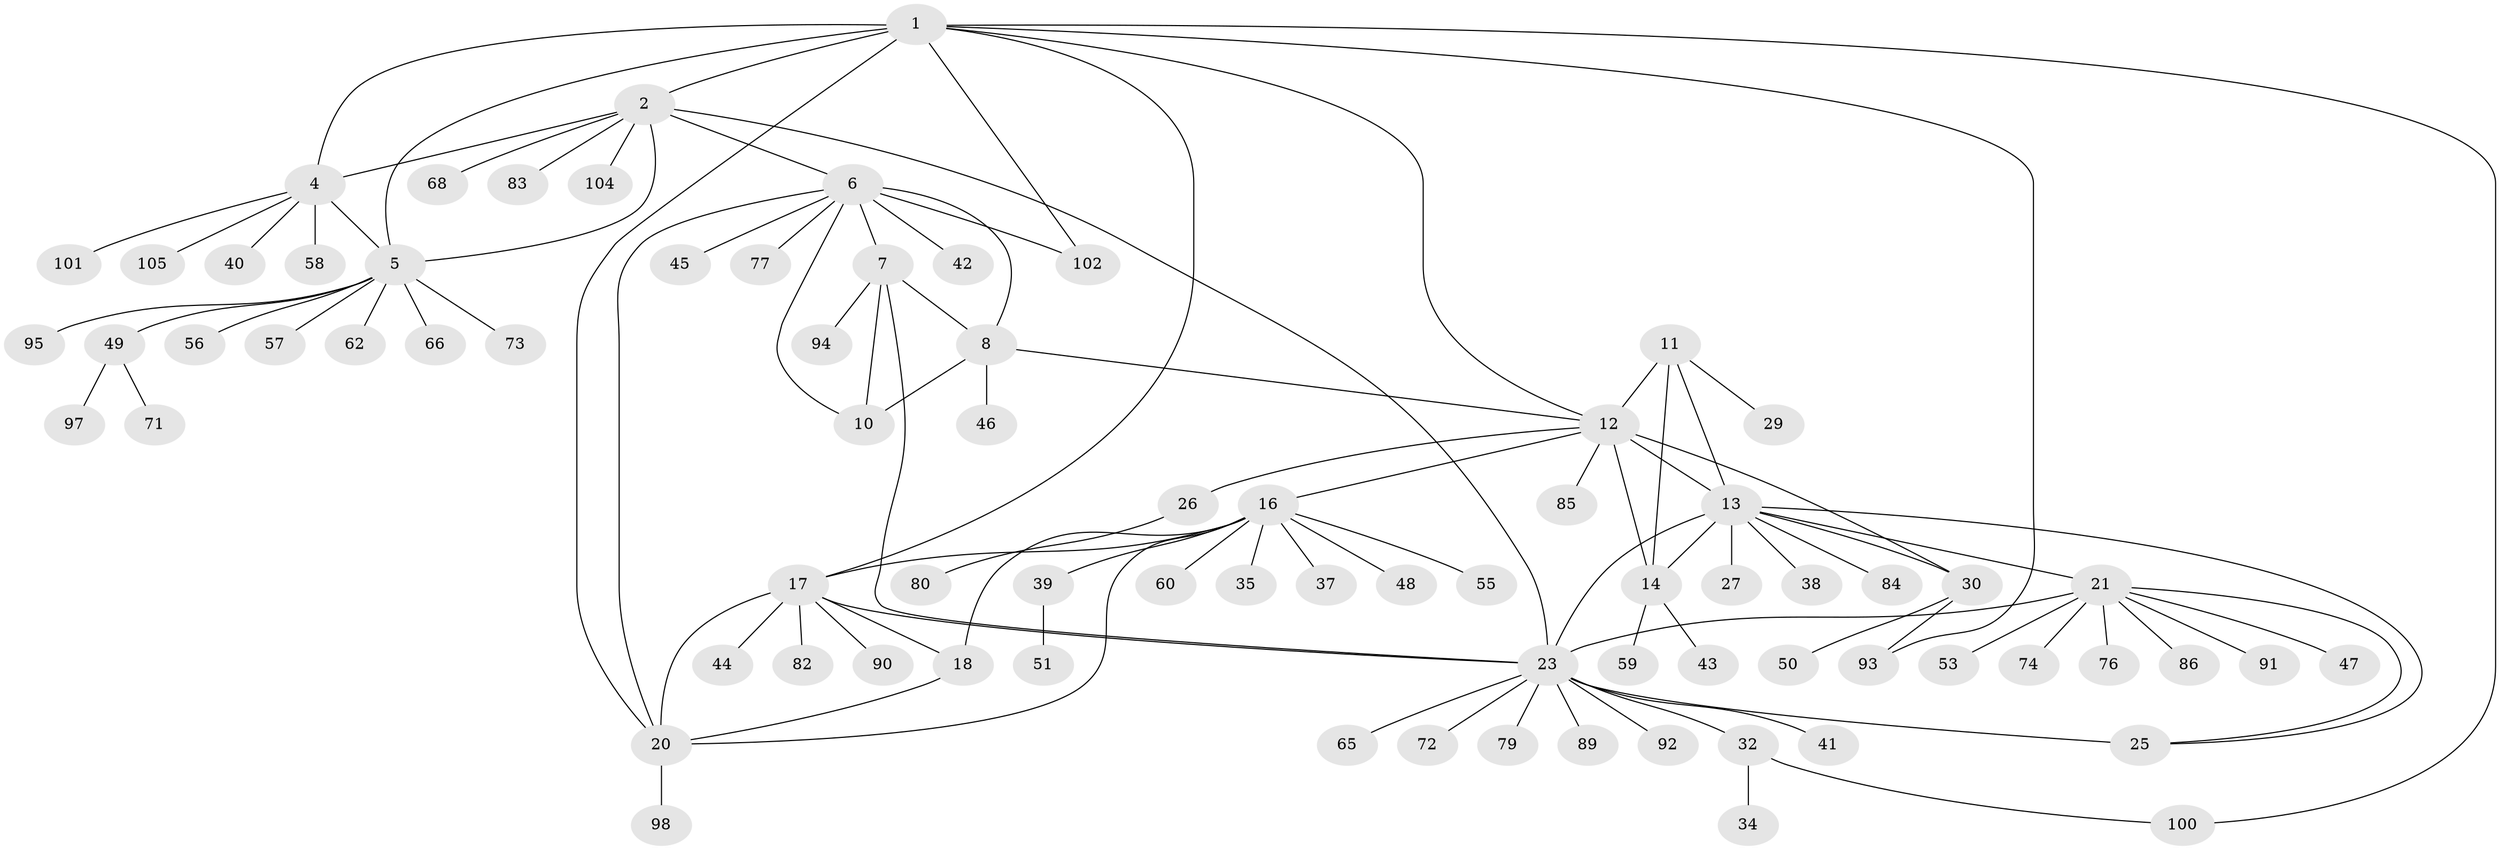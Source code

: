 // Generated by graph-tools (version 1.1) at 2025/24/03/03/25 07:24:09]
// undirected, 79 vertices, 104 edges
graph export_dot {
graph [start="1"]
  node [color=gray90,style=filled];
  1 [super="+64"];
  2 [super="+3"];
  4 [super="+31"];
  5 [super="+28"];
  6 [super="+61"];
  7 [super="+9"];
  8 [super="+78"];
  10;
  11 [super="+67"];
  12 [super="+15"];
  13 [super="+22"];
  14 [super="+63"];
  16 [super="+33"];
  17 [super="+19"];
  18 [super="+99"];
  20 [super="+96"];
  21 [super="+106"];
  23 [super="+24"];
  25;
  26 [super="+36"];
  27 [super="+70"];
  29;
  30 [super="+87"];
  32 [super="+75"];
  34;
  35;
  37;
  38;
  39;
  40;
  41;
  42 [super="+52"];
  43;
  44;
  45;
  46;
  47;
  48;
  49 [super="+54"];
  50;
  51;
  53;
  55;
  56;
  57;
  58;
  59;
  60 [super="+69"];
  62;
  65;
  66;
  68 [super="+81"];
  71 [super="+103"];
  72 [super="+88"];
  73;
  74;
  76;
  77;
  79;
  80;
  82;
  83;
  84;
  85;
  86;
  89;
  90;
  91;
  92;
  93;
  94;
  95;
  97;
  98;
  100;
  101;
  102;
  104;
  105;
  1 -- 2 [weight=2];
  1 -- 4;
  1 -- 5;
  1 -- 93;
  1 -- 100;
  1 -- 102;
  1 -- 17;
  1 -- 12;
  1 -- 20;
  2 -- 4 [weight=2];
  2 -- 5 [weight=2];
  2 -- 6;
  2 -- 68;
  2 -- 104;
  2 -- 83;
  2 -- 23;
  4 -- 5;
  4 -- 101;
  4 -- 40;
  4 -- 105;
  4 -- 58;
  5 -- 49;
  5 -- 56;
  5 -- 57;
  5 -- 62;
  5 -- 66;
  5 -- 73;
  5 -- 95;
  6 -- 7 [weight=2];
  6 -- 8;
  6 -- 10;
  6 -- 20;
  6 -- 42;
  6 -- 45;
  6 -- 77;
  6 -- 102;
  7 -- 8 [weight=2];
  7 -- 10 [weight=2];
  7 -- 23;
  7 -- 94;
  8 -- 10;
  8 -- 12;
  8 -- 46;
  11 -- 12 [weight=2];
  11 -- 13;
  11 -- 14;
  11 -- 29;
  12 -- 13 [weight=2];
  12 -- 14 [weight=2];
  12 -- 85;
  12 -- 16;
  12 -- 30;
  12 -- 26;
  13 -- 14;
  13 -- 27;
  13 -- 38;
  13 -- 84;
  13 -- 21;
  13 -- 23 [weight=2];
  13 -- 25;
  13 -- 30;
  14 -- 43;
  14 -- 59;
  16 -- 17 [weight=2];
  16 -- 18;
  16 -- 20;
  16 -- 35;
  16 -- 48;
  16 -- 55;
  16 -- 60;
  16 -- 37;
  16 -- 39;
  17 -- 18 [weight=2];
  17 -- 20 [weight=2];
  17 -- 82;
  17 -- 90;
  17 -- 23;
  17 -- 44;
  18 -- 20;
  20 -- 98;
  21 -- 23 [weight=2];
  21 -- 25;
  21 -- 47;
  21 -- 53;
  21 -- 74;
  21 -- 76;
  21 -- 86;
  21 -- 91;
  23 -- 25 [weight=2];
  23 -- 32;
  23 -- 89;
  23 -- 65;
  23 -- 72;
  23 -- 41;
  23 -- 79;
  23 -- 92;
  26 -- 80;
  30 -- 50;
  30 -- 93;
  32 -- 34;
  32 -- 100;
  39 -- 51;
  49 -- 97;
  49 -- 71;
}
